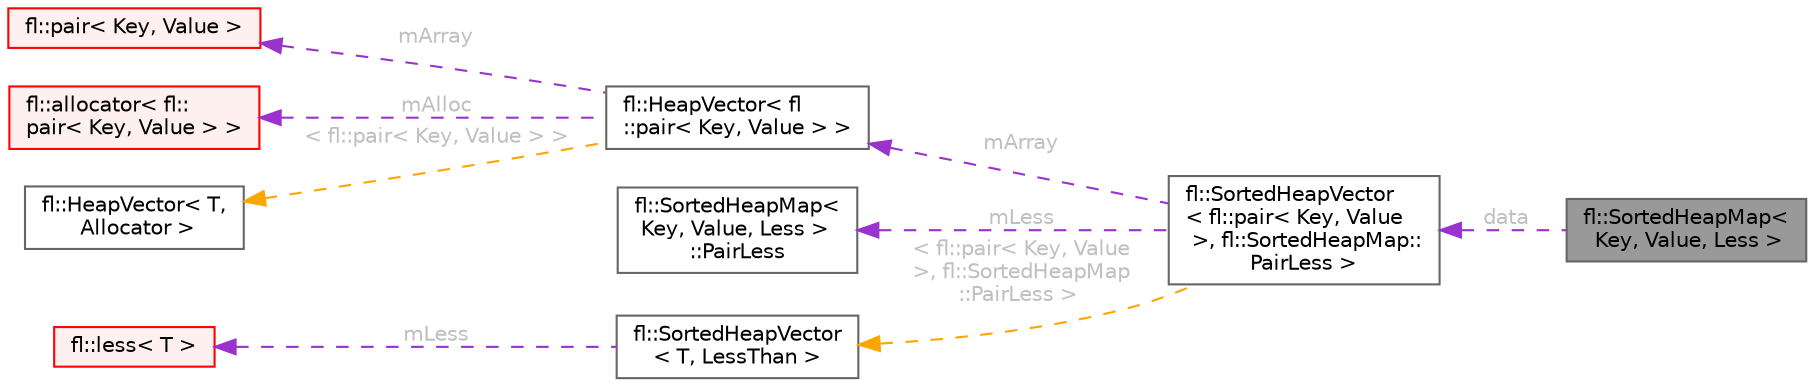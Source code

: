 digraph "fl::SortedHeapMap&lt; Key, Value, Less &gt;"
{
 // INTERACTIVE_SVG=YES
 // LATEX_PDF_SIZE
  bgcolor="transparent";
  edge [fontname=Helvetica,fontsize=10,labelfontname=Helvetica,labelfontsize=10];
  node [fontname=Helvetica,fontsize=10,shape=box,height=0.2,width=0.4];
  rankdir="LR";
  Node1 [id="Node000001",label="fl::SortedHeapMap\<\l Key, Value, Less \>",height=0.2,width=0.4,color="gray40", fillcolor="grey60", style="filled", fontcolor="black",tooltip=" "];
  Node2 -> Node1 [id="edge1_Node000001_Node000002",dir="back",color="darkorchid3",style="dashed",tooltip=" ",label=" data",fontcolor="grey" ];
  Node2 [id="Node000002",label="fl::SortedHeapVector\l\< fl::pair\< Key, Value\l \>, fl::SortedHeapMap::\lPairLess \>",height=0.2,width=0.4,color="gray40", fillcolor="white", style="filled",URL="$d0/d5c/classfl_1_1_sorted_heap_vector.html",tooltip=" "];
  Node3 -> Node2 [id="edge2_Node000002_Node000003",dir="back",color="darkorchid3",style="dashed",tooltip=" ",label=" mArray",fontcolor="grey" ];
  Node3 [id="Node000003",label="fl::HeapVector\< fl\l::pair\< Key, Value \> \>",height=0.2,width=0.4,color="gray40", fillcolor="white", style="filled",URL="$db/ddd/classfl_1_1_heap_vector.html",tooltip=" "];
  Node4 -> Node3 [id="edge3_Node000003_Node000004",dir="back",color="darkorchid3",style="dashed",tooltip=" ",label=" mArray",fontcolor="grey" ];
  Node4 [id="Node000004",label="fl::pair\< Key, Value \>",height=0.2,width=0.4,color="red", fillcolor="#FFF0F0", style="filled",URL="$d5/db3/structfl_1_1pair.html",tooltip=" "];
  Node6 -> Node3 [id="edge4_Node000003_Node000006",dir="back",color="darkorchid3",style="dashed",tooltip=" ",label=" mAlloc",fontcolor="grey" ];
  Node6 [id="Node000006",label="fl::allocator\< fl::\lpair\< Key, Value \> \>",height=0.2,width=0.4,color="red", fillcolor="#FFF0F0", style="filled",URL="$d8/dcd/classfl_1_1allocator.html",tooltip=" "];
  Node8 -> Node3 [id="edge5_Node000003_Node000008",dir="back",color="orange",style="dashed",tooltip=" ",label=" \< fl::pair\< Key, Value \> \>",fontcolor="grey" ];
  Node8 [id="Node000008",label="fl::HeapVector\< T,\l Allocator \>",height=0.2,width=0.4,color="gray40", fillcolor="white", style="filled",URL="$db/ddd/classfl_1_1_heap_vector.html",tooltip=" "];
  Node9 -> Node2 [id="edge6_Node000002_Node000009",dir="back",color="darkorchid3",style="dashed",tooltip=" ",label=" mLess",fontcolor="grey" ];
  Node9 [id="Node000009",label="fl::SortedHeapMap\<\l Key, Value, Less \>\l::PairLess",height=0.2,width=0.4,color="gray40", fillcolor="white", style="filled",URL="$d7/d53/structfl_1_1_sorted_heap_map_1_1_pair_less.html",tooltip=" "];
  Node10 -> Node2 [id="edge7_Node000002_Node000010",dir="back",color="orange",style="dashed",tooltip=" ",label=" \< fl::pair\< Key, Value\l \>, fl::SortedHeapMap\l::PairLess \>",fontcolor="grey" ];
  Node10 [id="Node000010",label="fl::SortedHeapVector\l\< T, LessThan \>",height=0.2,width=0.4,color="gray40", fillcolor="white", style="filled",URL="$d0/d5c/classfl_1_1_sorted_heap_vector.html",tooltip=" "];
  Node11 -> Node10 [id="edge8_Node000010_Node000011",dir="back",color="darkorchid3",style="dashed",tooltip=" ",label=" mLess",fontcolor="grey" ];
  Node11 [id="Node000011",label="fl::less\< T \>",height=0.2,width=0.4,color="red", fillcolor="#FFF0F0", style="filled",URL="$d6/d07/structfl_1_1less.html",tooltip=" "];
}
